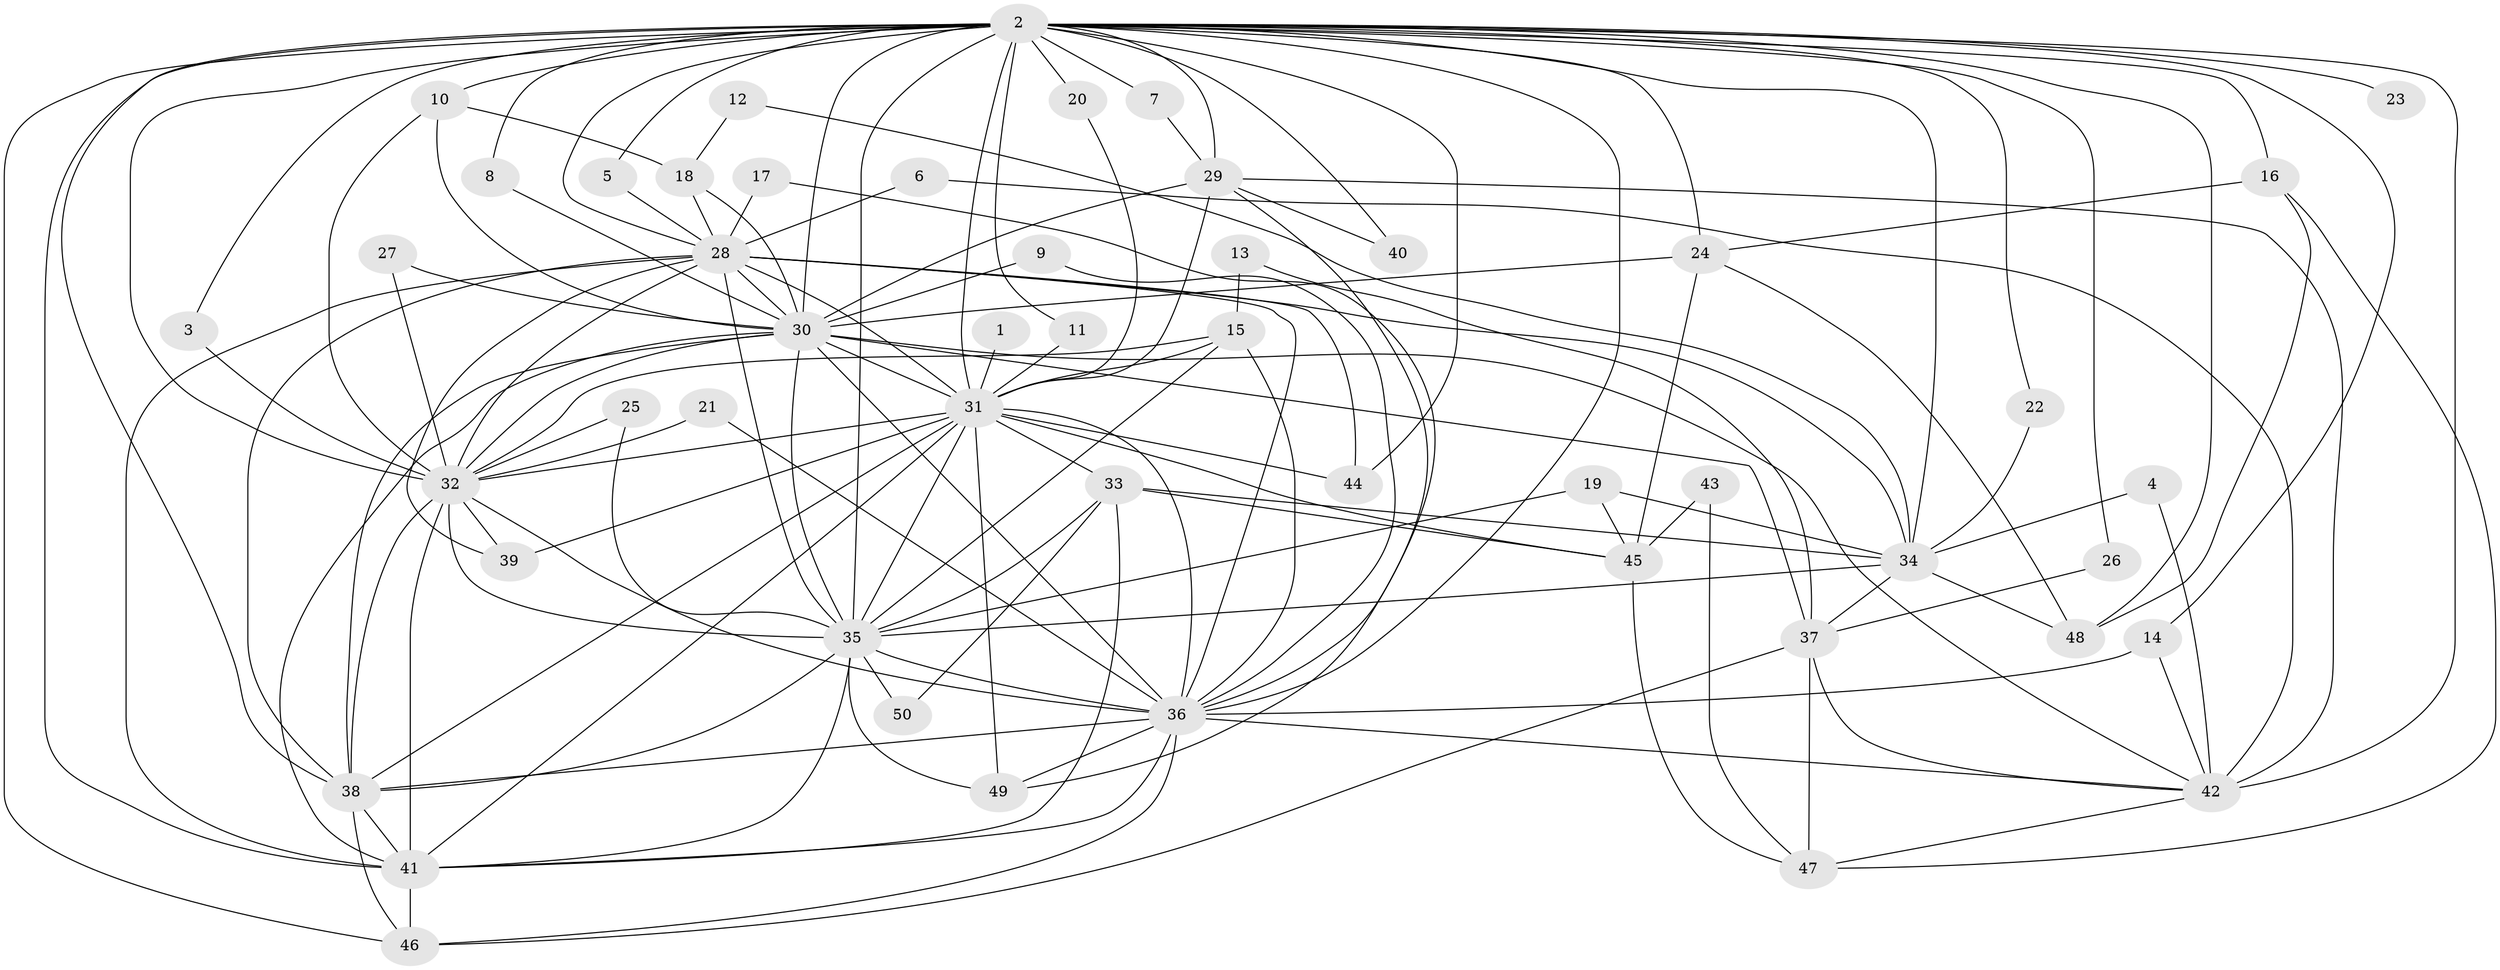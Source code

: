 // original degree distribution, {26: 0.01, 25: 0.01, 18: 0.01, 16: 0.01, 21: 0.02, 12: 0.01, 23: 0.01, 17: 0.01, 13: 0.01, 10: 0.01, 2: 0.57, 3: 0.16, 6: 0.02, 11: 0.01, 4: 0.08, 7: 0.03, 5: 0.02}
// Generated by graph-tools (version 1.1) at 2025/25/03/09/25 03:25:53]
// undirected, 50 vertices, 141 edges
graph export_dot {
graph [start="1"]
  node [color=gray90,style=filled];
  1;
  2;
  3;
  4;
  5;
  6;
  7;
  8;
  9;
  10;
  11;
  12;
  13;
  14;
  15;
  16;
  17;
  18;
  19;
  20;
  21;
  22;
  23;
  24;
  25;
  26;
  27;
  28;
  29;
  30;
  31;
  32;
  33;
  34;
  35;
  36;
  37;
  38;
  39;
  40;
  41;
  42;
  43;
  44;
  45;
  46;
  47;
  48;
  49;
  50;
  1 -- 31 [weight=1.0];
  2 -- 3 [weight=1.0];
  2 -- 5 [weight=1.0];
  2 -- 7 [weight=1.0];
  2 -- 8 [weight=1.0];
  2 -- 10 [weight=1.0];
  2 -- 11 [weight=1.0];
  2 -- 14 [weight=1.0];
  2 -- 16 [weight=2.0];
  2 -- 20 [weight=1.0];
  2 -- 22 [weight=1.0];
  2 -- 23 [weight=2.0];
  2 -- 24 [weight=1.0];
  2 -- 26 [weight=1.0];
  2 -- 28 [weight=2.0];
  2 -- 29 [weight=2.0];
  2 -- 30 [weight=3.0];
  2 -- 31 [weight=2.0];
  2 -- 32 [weight=3.0];
  2 -- 34 [weight=1.0];
  2 -- 35 [weight=3.0];
  2 -- 36 [weight=2.0];
  2 -- 38 [weight=2.0];
  2 -- 40 [weight=1.0];
  2 -- 41 [weight=3.0];
  2 -- 42 [weight=3.0];
  2 -- 44 [weight=2.0];
  2 -- 46 [weight=1.0];
  2 -- 48 [weight=2.0];
  3 -- 32 [weight=1.0];
  4 -- 34 [weight=1.0];
  4 -- 42 [weight=1.0];
  5 -- 28 [weight=1.0];
  6 -- 28 [weight=1.0];
  6 -- 42 [weight=1.0];
  7 -- 29 [weight=1.0];
  8 -- 30 [weight=1.0];
  9 -- 30 [weight=1.0];
  9 -- 36 [weight=1.0];
  10 -- 18 [weight=1.0];
  10 -- 30 [weight=1.0];
  10 -- 32 [weight=1.0];
  11 -- 31 [weight=1.0];
  12 -- 18 [weight=1.0];
  12 -- 34 [weight=1.0];
  13 -- 15 [weight=1.0];
  13 -- 37 [weight=1.0];
  14 -- 36 [weight=1.0];
  14 -- 42 [weight=1.0];
  15 -- 31 [weight=1.0];
  15 -- 32 [weight=1.0];
  15 -- 35 [weight=1.0];
  15 -- 36 [weight=1.0];
  16 -- 24 [weight=1.0];
  16 -- 47 [weight=1.0];
  16 -- 48 [weight=1.0];
  17 -- 28 [weight=1.0];
  17 -- 36 [weight=1.0];
  18 -- 28 [weight=1.0];
  18 -- 30 [weight=1.0];
  19 -- 34 [weight=1.0];
  19 -- 35 [weight=1.0];
  19 -- 45 [weight=1.0];
  20 -- 31 [weight=1.0];
  21 -- 32 [weight=1.0];
  21 -- 36 [weight=1.0];
  22 -- 34 [weight=1.0];
  24 -- 30 [weight=1.0];
  24 -- 45 [weight=1.0];
  24 -- 48 [weight=1.0];
  25 -- 32 [weight=1.0];
  25 -- 35 [weight=1.0];
  26 -- 37 [weight=1.0];
  27 -- 30 [weight=1.0];
  27 -- 32 [weight=1.0];
  28 -- 30 [weight=2.0];
  28 -- 31 [weight=1.0];
  28 -- 32 [weight=2.0];
  28 -- 34 [weight=2.0];
  28 -- 35 [weight=2.0];
  28 -- 36 [weight=1.0];
  28 -- 38 [weight=1.0];
  28 -- 39 [weight=1.0];
  28 -- 41 [weight=1.0];
  28 -- 44 [weight=1.0];
  29 -- 30 [weight=1.0];
  29 -- 31 [weight=1.0];
  29 -- 40 [weight=1.0];
  29 -- 42 [weight=1.0];
  29 -- 49 [weight=1.0];
  30 -- 31 [weight=2.0];
  30 -- 32 [weight=3.0];
  30 -- 35 [weight=1.0];
  30 -- 36 [weight=1.0];
  30 -- 37 [weight=1.0];
  30 -- 38 [weight=1.0];
  30 -- 41 [weight=1.0];
  30 -- 42 [weight=1.0];
  31 -- 32 [weight=1.0];
  31 -- 33 [weight=2.0];
  31 -- 35 [weight=1.0];
  31 -- 36 [weight=1.0];
  31 -- 38 [weight=2.0];
  31 -- 39 [weight=1.0];
  31 -- 41 [weight=1.0];
  31 -- 44 [weight=1.0];
  31 -- 45 [weight=2.0];
  31 -- 49 [weight=1.0];
  32 -- 35 [weight=1.0];
  32 -- 36 [weight=2.0];
  32 -- 38 [weight=1.0];
  32 -- 39 [weight=1.0];
  32 -- 41 [weight=1.0];
  33 -- 34 [weight=1.0];
  33 -- 35 [weight=1.0];
  33 -- 41 [weight=1.0];
  33 -- 45 [weight=1.0];
  33 -- 50 [weight=1.0];
  34 -- 35 [weight=1.0];
  34 -- 37 [weight=1.0];
  34 -- 48 [weight=1.0];
  35 -- 36 [weight=1.0];
  35 -- 38 [weight=1.0];
  35 -- 41 [weight=1.0];
  35 -- 49 [weight=1.0];
  35 -- 50 [weight=1.0];
  36 -- 38 [weight=1.0];
  36 -- 41 [weight=2.0];
  36 -- 42 [weight=1.0];
  36 -- 46 [weight=1.0];
  36 -- 49 [weight=1.0];
  37 -- 42 [weight=1.0];
  37 -- 46 [weight=1.0];
  37 -- 47 [weight=1.0];
  38 -- 41 [weight=1.0];
  38 -- 46 [weight=1.0];
  41 -- 46 [weight=1.0];
  42 -- 47 [weight=1.0];
  43 -- 45 [weight=1.0];
  43 -- 47 [weight=1.0];
  45 -- 47 [weight=1.0];
}
